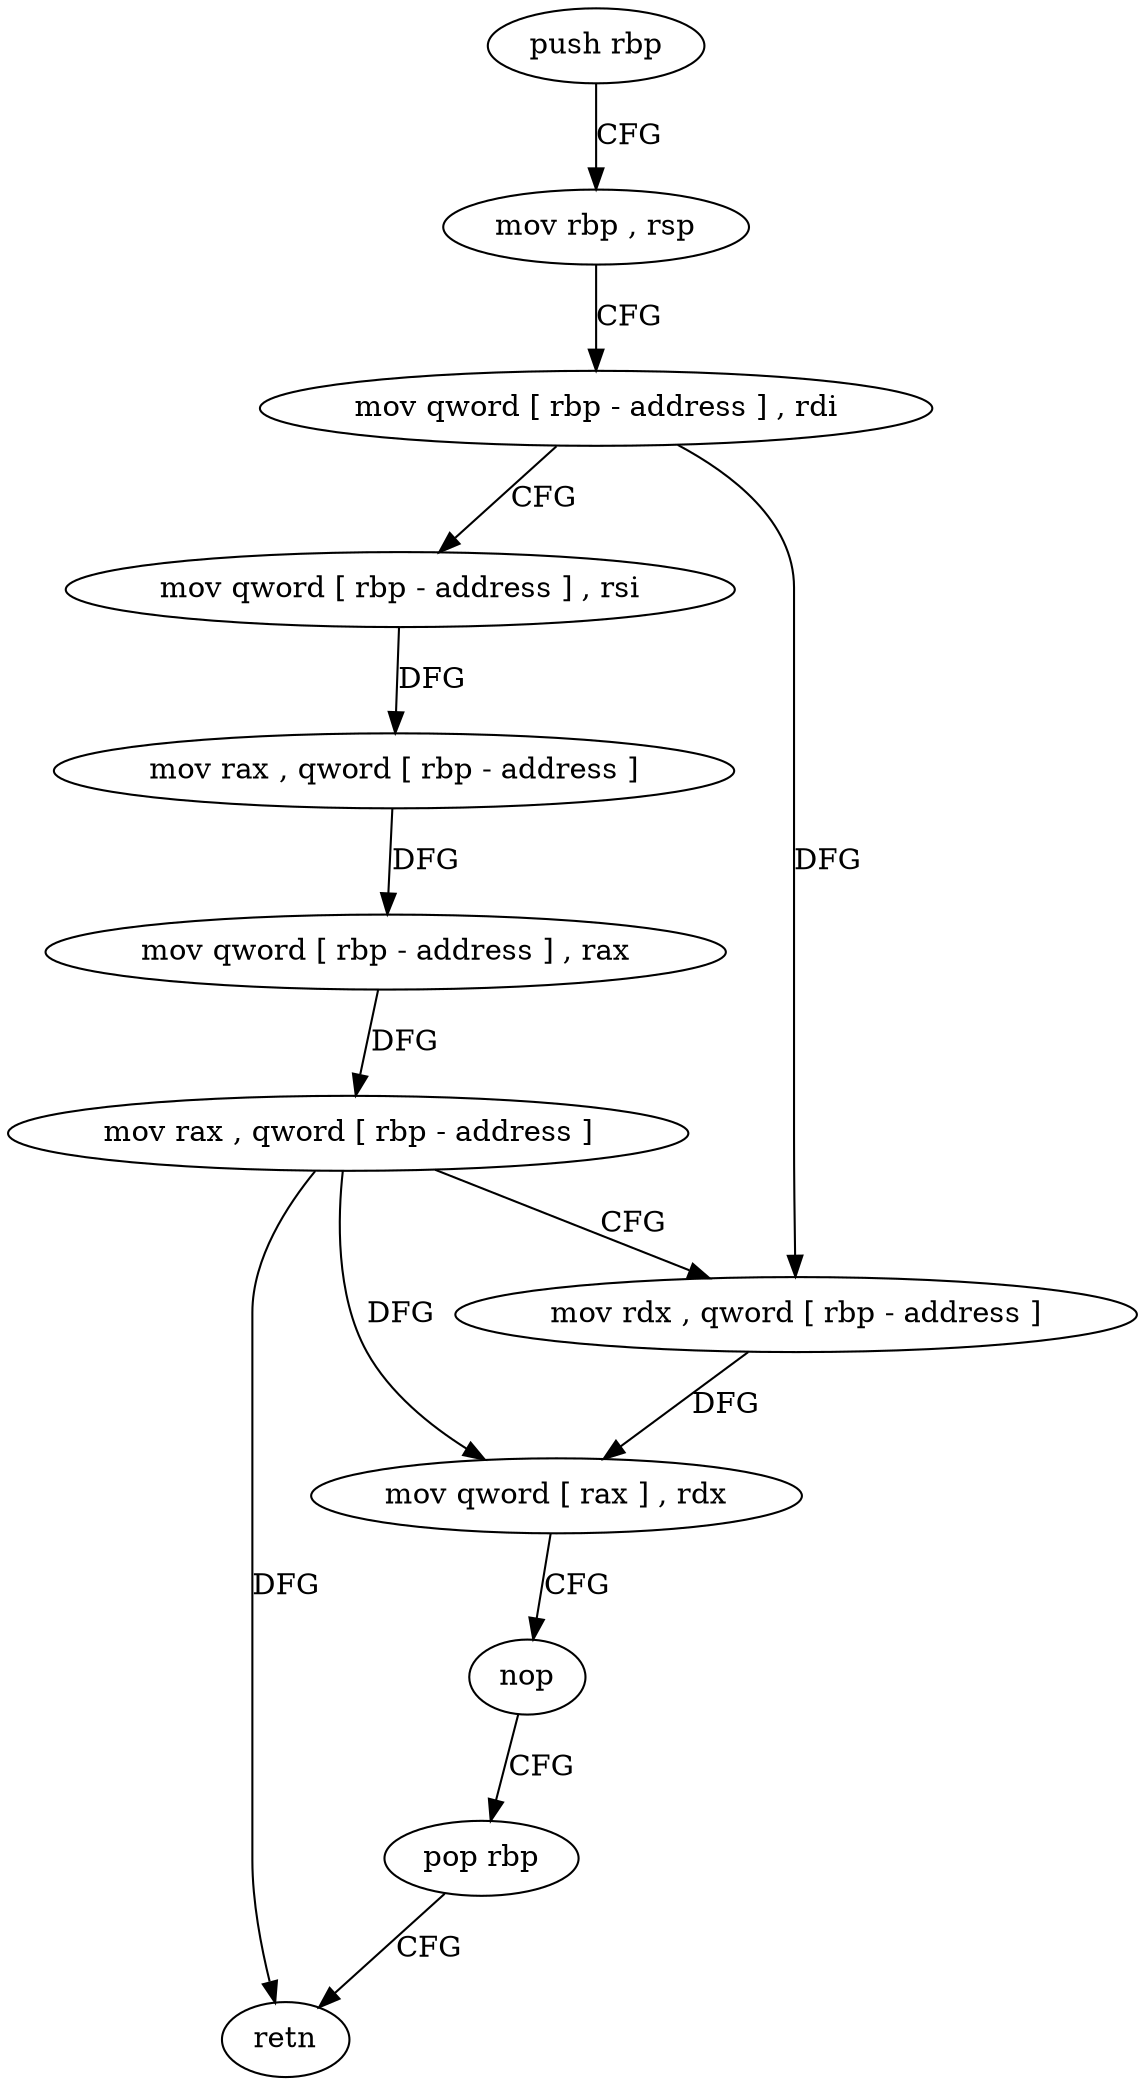 digraph "func" {
"152295" [label = "push rbp" ]
"152296" [label = "mov rbp , rsp" ]
"152299" [label = "mov qword [ rbp - address ] , rdi" ]
"152303" [label = "mov qword [ rbp - address ] , rsi" ]
"152307" [label = "mov rax , qword [ rbp - address ]" ]
"152311" [label = "mov qword [ rbp - address ] , rax" ]
"152315" [label = "mov rax , qword [ rbp - address ]" ]
"152319" [label = "mov rdx , qword [ rbp - address ]" ]
"152323" [label = "mov qword [ rax ] , rdx" ]
"152326" [label = "nop" ]
"152327" [label = "pop rbp" ]
"152328" [label = "retn" ]
"152295" -> "152296" [ label = "CFG" ]
"152296" -> "152299" [ label = "CFG" ]
"152299" -> "152303" [ label = "CFG" ]
"152299" -> "152319" [ label = "DFG" ]
"152303" -> "152307" [ label = "DFG" ]
"152307" -> "152311" [ label = "DFG" ]
"152311" -> "152315" [ label = "DFG" ]
"152315" -> "152319" [ label = "CFG" ]
"152315" -> "152323" [ label = "DFG" ]
"152315" -> "152328" [ label = "DFG" ]
"152319" -> "152323" [ label = "DFG" ]
"152323" -> "152326" [ label = "CFG" ]
"152326" -> "152327" [ label = "CFG" ]
"152327" -> "152328" [ label = "CFG" ]
}
